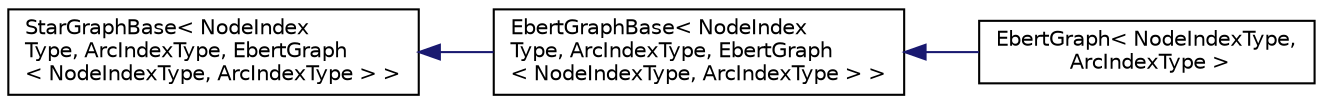 digraph "Graphical Class Hierarchy"
{
 // LATEX_PDF_SIZE
  edge [fontname="Helvetica",fontsize="10",labelfontname="Helvetica",labelfontsize="10"];
  node [fontname="Helvetica",fontsize="10",shape=record];
  rankdir="LR";
  Node0 [label="StarGraphBase\< NodeIndex\lType, ArcIndexType, EbertGraph\l\< NodeIndexType, ArcIndexType \> \>",height=0.2,width=0.4,color="black", fillcolor="white", style="filled",URL="$classoperations__research_1_1_star_graph_base.html",tooltip=" "];
  Node0 -> Node1 [dir="back",color="midnightblue",fontsize="10",style="solid",fontname="Helvetica"];
  Node1 [label="EbertGraphBase\< NodeIndex\lType, ArcIndexType, EbertGraph\l\< NodeIndexType, ArcIndexType \> \>",height=0.2,width=0.4,color="black", fillcolor="white", style="filled",URL="$classoperations__research_1_1_ebert_graph_base.html",tooltip=" "];
  Node1 -> Node2 [dir="back",color="midnightblue",fontsize="10",style="solid",fontname="Helvetica"];
  Node2 [label="EbertGraph\< NodeIndexType,\l ArcIndexType \>",height=0.2,width=0.4,color="black", fillcolor="white", style="filled",URL="$classoperations__research_1_1_ebert_graph.html",tooltip=" "];
}
